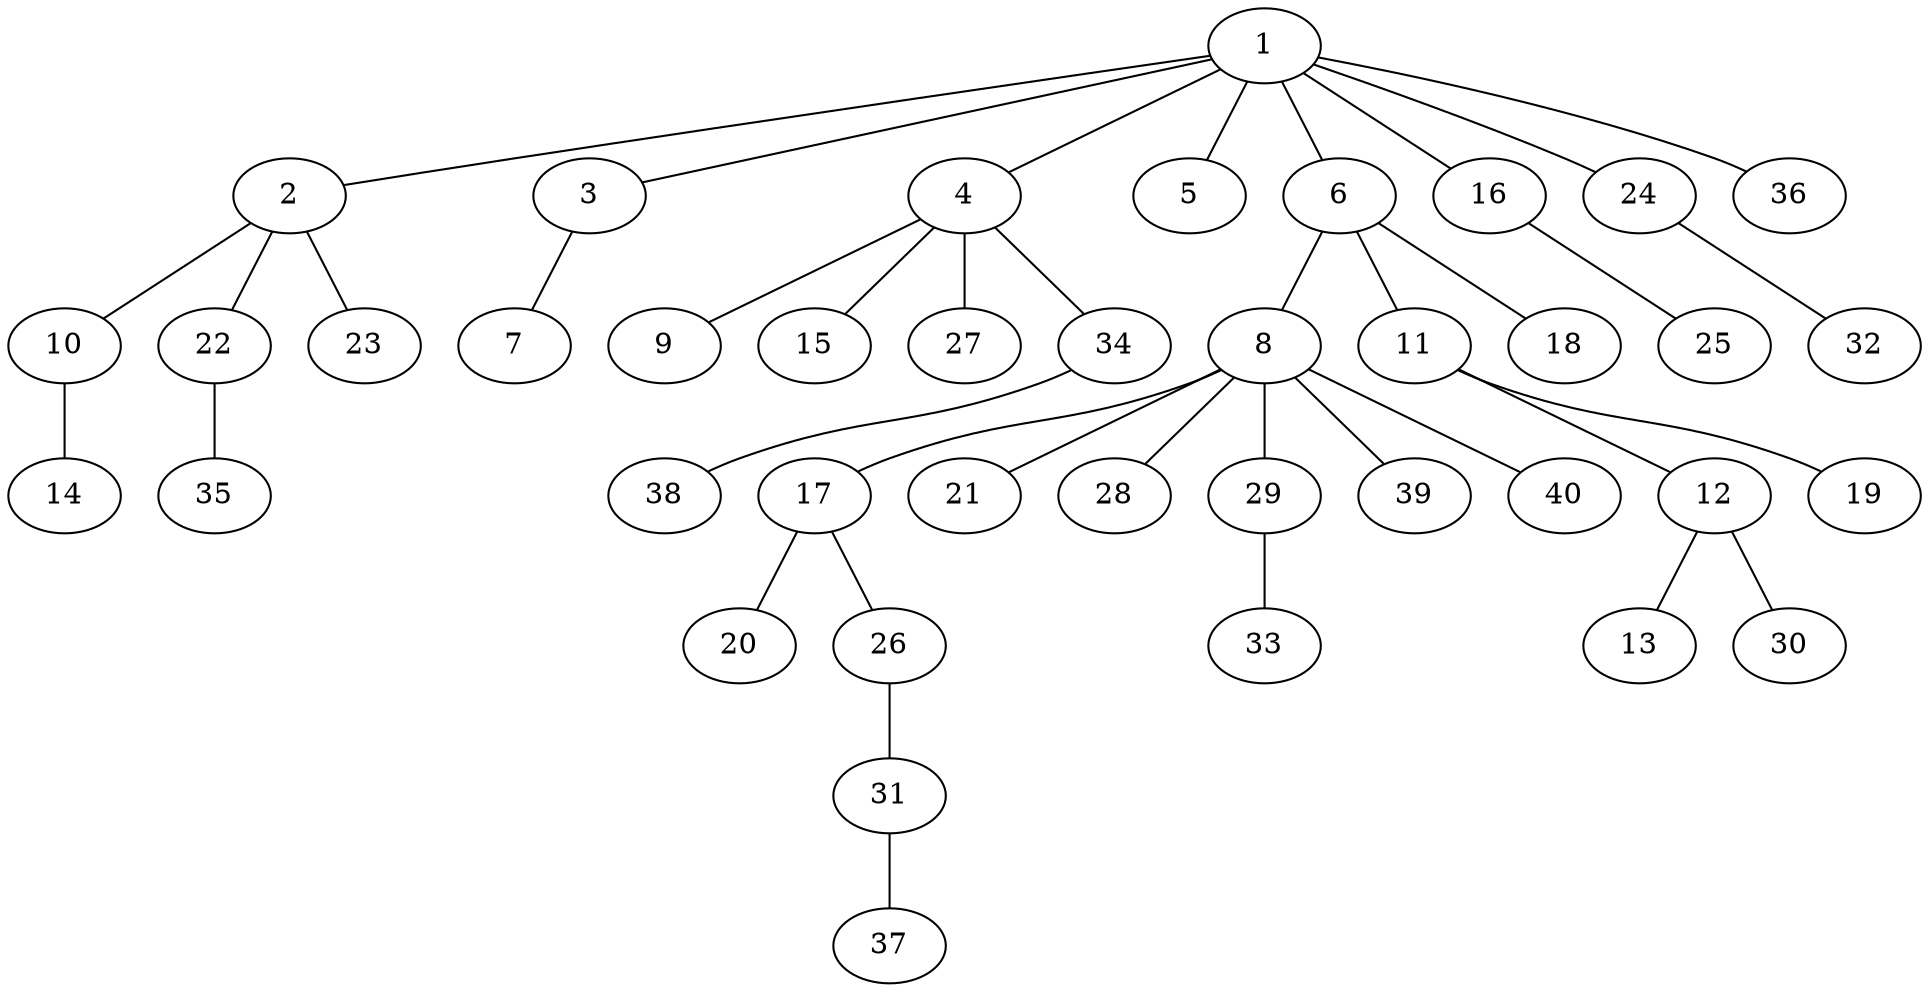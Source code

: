graph graphname {1--2
1--3
1--4
1--5
1--6
1--16
1--24
1--36
2--10
2--22
2--23
3--7
4--9
4--15
4--27
4--34
6--8
6--11
6--18
8--17
8--21
8--28
8--29
8--39
8--40
10--14
11--12
11--19
12--13
12--30
16--25
17--20
17--26
22--35
24--32
26--31
29--33
31--37
34--38
}